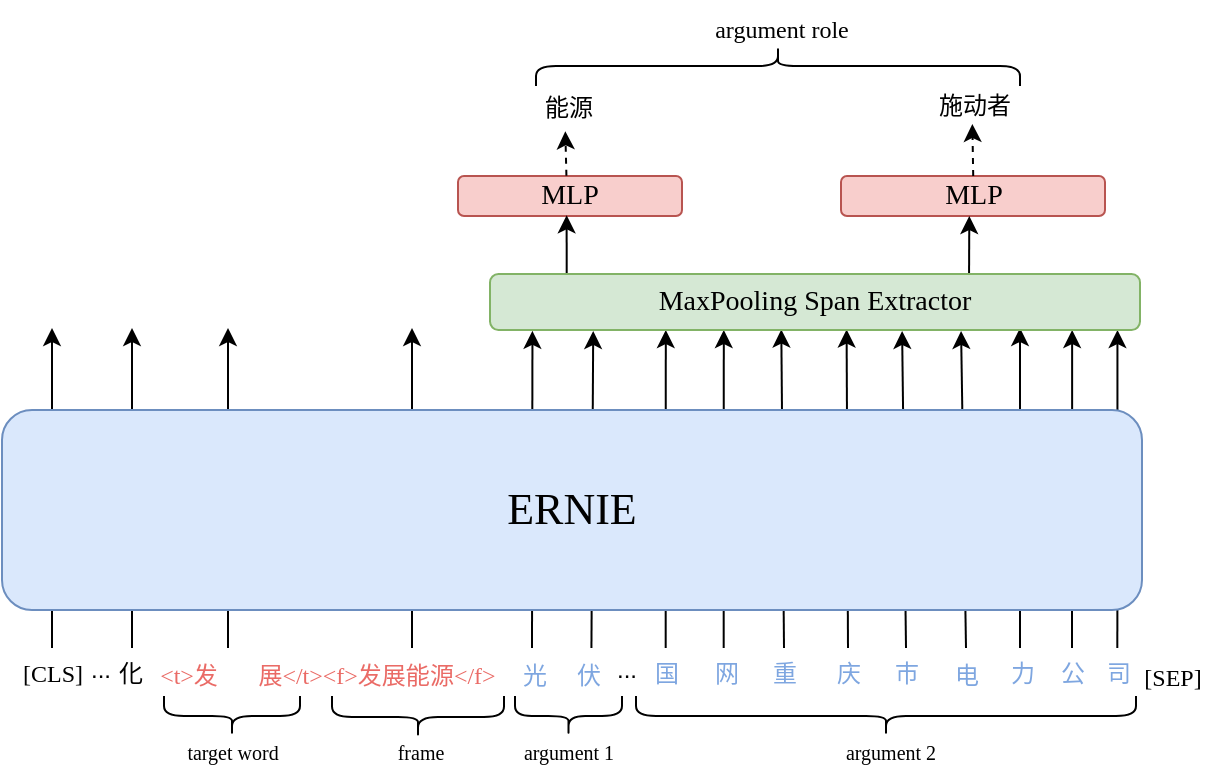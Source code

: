 <mxfile version="22.1.7" type="github">
  <diagram name="第 1 页" id="cDEk6XNcKek-WAjLcnGO">
    <mxGraphModel dx="1116" dy="505" grid="0" gridSize="10" guides="1" tooltips="1" connect="1" arrows="1" fold="1" page="1" pageScale="1" pageWidth="827" pageHeight="1169" math="0" shadow="0">
      <root>
        <mxCell id="0" />
        <mxCell id="1" parent="0" />
        <mxCell id="wikc9cr1I75WuTmCPpgR-2" value="" style="endArrow=classic;html=1;rounded=0;entryX=0.519;entryY=0.993;entryDx=0;entryDy=0;entryPerimeter=0;" parent="1" edge="1">
          <mxGeometry width="50" height="50" relative="1" as="geometry">
            <mxPoint x="586" y="636" as="sourcePoint" />
            <mxPoint x="584.649" y="476.783" as="targetPoint" />
          </mxGeometry>
        </mxCell>
        <mxCell id="wikc9cr1I75WuTmCPpgR-3" value="" style="endArrow=classic;html=1;rounded=0;entryX=0.376;entryY=1;entryDx=0;entryDy=0;entryPerimeter=0;" parent="1" edge="1">
          <mxGeometry width="50" height="50" relative="1" as="geometry">
            <mxPoint x="526.83" y="636" as="sourcePoint" />
            <mxPoint x="526.896" y="477" as="targetPoint" />
          </mxGeometry>
        </mxCell>
        <mxCell id="wikc9cr1I75WuTmCPpgR-4" value="" style="endArrow=classic;html=1;rounded=0;entryX=0.082;entryY=1.014;entryDx=0;entryDy=0;entryPerimeter=0;" parent="1" edge="1">
          <mxGeometry width="50" height="50" relative="1" as="geometry">
            <mxPoint x="460" y="636" as="sourcePoint" />
            <mxPoint x="460.222" y="477.434" as="targetPoint" />
          </mxGeometry>
        </mxCell>
        <mxCell id="wikc9cr1I75WuTmCPpgR-5" value="" style="endArrow=classic;html=1;rounded=0;entryX=0.231;entryY=1.016;entryDx=0;entryDy=0;entryPerimeter=0;" parent="1" edge="1">
          <mxGeometry width="50" height="50" relative="1" as="geometry">
            <mxPoint x="489.72" y="636" as="sourcePoint" />
            <mxPoint x="490.601" y="477.496" as="targetPoint" />
          </mxGeometry>
        </mxCell>
        <mxCell id="wikc9cr1I75WuTmCPpgR-6" value="" style="endArrow=classic;html=1;rounded=0;entryX=0.669;entryY=0.993;entryDx=0;entryDy=0;entryPerimeter=0;" parent="1" edge="1">
          <mxGeometry width="50" height="50" relative="1" as="geometry">
            <mxPoint x="618" y="636" as="sourcePoint" />
            <mxPoint x="617.299" y="476.783" as="targetPoint" />
          </mxGeometry>
        </mxCell>
        <mxCell id="wikc9cr1I75WuTmCPpgR-7" value="&lt;font face=&quot;Georgia&quot;&gt;[CLS]&lt;/font&gt;" style="text;html=1;align=center;verticalAlign=middle;resizable=0;points=[];autosize=1;strokeColor=none;fillColor=none;" parent="1" vertex="1">
          <mxGeometry x="195" y="634" width="50" height="30" as="geometry" />
        </mxCell>
        <mxCell id="wikc9cr1I75WuTmCPpgR-8" value="&lt;font color=&quot;#ea6b66&quot; face=&quot;宋体-简&quot;&gt;&lt;font style=&quot;vertical-align: inherit;&quot;&gt;&lt;font style=&quot;vertical-align: inherit;&quot;&gt;&amp;lt;t&amp;gt;发&lt;/font&gt;&lt;/font&gt;&lt;/font&gt;" style="text;html=1;align=center;verticalAlign=middle;resizable=0;points=[];autosize=1;strokeColor=none;fillColor=none;" parent="1" vertex="1">
          <mxGeometry x="262" y="636" width="52" height="27" as="geometry" />
        </mxCell>
        <mxCell id="wikc9cr1I75WuTmCPpgR-9" value="&lt;font color=&quot;#ea6b66&quot; face=&quot;宋体-简&quot;&gt;&lt;font style=&quot;vertical-align: inherit;&quot;&gt;&lt;font style=&quot;vertical-align: inherit;&quot;&gt;&lt;font style=&quot;vertical-align: inherit;&quot;&gt;&lt;font style=&quot;vertical-align: inherit;&quot;&gt;展&amp;lt;/t&amp;gt;&amp;lt;f&amp;gt;发展能&lt;/font&gt;&lt;/font&gt;&lt;/font&gt;&lt;/font&gt;&lt;/font&gt;&lt;font face=&quot;楷体-简&quot; color=&quot;#ea6b66&quot;&gt;&lt;font style=&quot;vertical-align: inherit;&quot;&gt;&lt;font style=&quot;vertical-align: inherit;&quot;&gt;&lt;font style=&quot;vertical-align: inherit;&quot;&gt;&lt;font style=&quot;vertical-align: inherit;&quot;&gt;源&lt;/font&gt;&lt;/font&gt;&lt;/font&gt;&lt;/font&gt;&lt;/font&gt;&lt;font color=&quot;#ea6b66&quot; face=&quot;宋体-简&quot;&gt;&lt;font style=&quot;vertical-align: inherit;&quot;&gt;&lt;font style=&quot;vertical-align: inherit;&quot;&gt;&lt;font style=&quot;vertical-align: inherit;&quot;&gt;&lt;font style=&quot;vertical-align: inherit;&quot;&gt;&amp;lt;/f&amp;gt;&lt;/font&gt;&lt;/font&gt;&lt;/font&gt;&lt;/font&gt;&lt;/font&gt;" style="text;html=1;align=center;verticalAlign=middle;resizable=0;points=[];autosize=1;strokeColor=none;fillColor=none;" parent="1" vertex="1">
          <mxGeometry x="305" y="636" width="154" height="27" as="geometry" />
        </mxCell>
        <mxCell id="wikc9cr1I75WuTmCPpgR-10" value="..." style="text;html=1;align=center;verticalAlign=middle;resizable=0;points=[];autosize=1;strokeColor=none;fillColor=none;" parent="1" vertex="1">
          <mxGeometry x="230" y="634" width="28" height="26" as="geometry" />
        </mxCell>
        <mxCell id="wikc9cr1I75WuTmCPpgR-11" value="&lt;font color=&quot;#7ea6e0&quot;&gt;&lt;font style=&quot;vertical-align: inherit;&quot;&gt;&lt;font style=&quot;vertical-align: inherit;&quot;&gt;光&lt;/font&gt;&lt;/font&gt;&lt;/font&gt;" style="text;html=1;align=center;verticalAlign=middle;resizable=0;points=[];autosize=1;strokeColor=none;fillColor=none;fontFamily=宋体-简;" parent="1" vertex="1">
          <mxGeometry x="446" y="637" width="30" height="26" as="geometry" />
        </mxCell>
        <mxCell id="wikc9cr1I75WuTmCPpgR-12" value="&lt;font color=&quot;#7ea6e0&quot;&gt;&lt;font style=&quot;vertical-align: inherit;&quot;&gt;&lt;font style=&quot;vertical-align: inherit;&quot;&gt;&lt;font style=&quot;vertical-align: inherit;&quot;&gt;&lt;font style=&quot;vertical-align: inherit;&quot;&gt;伏&lt;/font&gt;&lt;/font&gt;&lt;/font&gt;&lt;/font&gt;&lt;/font&gt;" style="text;html=1;align=center;verticalAlign=middle;resizable=0;points=[];autosize=1;strokeColor=none;fillColor=none;fontFamily=宋体-简;" parent="1" vertex="1">
          <mxGeometry x="473" y="637" width="30" height="26" as="geometry" />
        </mxCell>
        <mxCell id="wikc9cr1I75WuTmCPpgR-14" value="" style="endArrow=classic;html=1;rounded=0;" parent="1" edge="1">
          <mxGeometry width="50" height="50" relative="1" as="geometry">
            <mxPoint x="400" y="636" as="sourcePoint" />
            <mxPoint x="400" y="476" as="targetPoint" />
          </mxGeometry>
        </mxCell>
        <mxCell id="wikc9cr1I75WuTmCPpgR-17" value="&lt;font style=&quot;vertical-align: inherit;&quot;&gt;&lt;font style=&quot;vertical-align: inherit;&quot;&gt;化&lt;/font&gt;&lt;/font&gt;" style="text;html=1;align=center;verticalAlign=middle;resizable=0;points=[];autosize=1;strokeColor=none;fillColor=none;fontFamily=宋体-简;" parent="1" vertex="1">
          <mxGeometry x="244" y="636" width="30" height="26" as="geometry" />
        </mxCell>
        <mxCell id="wikc9cr1I75WuTmCPpgR-18" value="" style="endArrow=classic;html=1;rounded=0;entryX=0.812;entryY=1.016;entryDx=0;entryDy=0;entryPerimeter=0;" parent="1" edge="1">
          <mxGeometry width="50" height="50" relative="1" as="geometry">
            <mxPoint x="647" y="636" as="sourcePoint" />
            <mxPoint x="645.052" y="477.496" as="targetPoint" />
          </mxGeometry>
        </mxCell>
        <mxCell id="wikc9cr1I75WuTmCPpgR-19" value="" style="endArrow=classic;html=1;rounded=0;" parent="1" edge="1">
          <mxGeometry width="50" height="50" relative="1" as="geometry">
            <mxPoint x="308" y="636" as="sourcePoint" />
            <mxPoint x="308" y="476" as="targetPoint" />
          </mxGeometry>
        </mxCell>
        <mxCell id="wikc9cr1I75WuTmCPpgR-20" value="&lt;font face=&quot;Georgia&quot;&gt;[SEP]&lt;/font&gt;" style="text;html=1;align=center;verticalAlign=middle;resizable=0;points=[];autosize=1;strokeColor=none;fillColor=none;" parent="1" vertex="1">
          <mxGeometry x="755" y="636" width="50" height="30" as="geometry" />
        </mxCell>
        <mxCell id="wikc9cr1I75WuTmCPpgR-21" value="..." style="text;html=1;align=center;verticalAlign=middle;resizable=0;points=[];autosize=1;strokeColor=none;fillColor=none;" parent="1" vertex="1">
          <mxGeometry x="492.5" y="634" width="28" height="26" as="geometry" />
        </mxCell>
        <mxCell id="wikc9cr1I75WuTmCPpgR-22" value="" style="endArrow=classic;html=1;rounded=0;" parent="1" edge="1">
          <mxGeometry width="50" height="50" relative="1" as="geometry">
            <mxPoint x="260" y="636" as="sourcePoint" />
            <mxPoint x="260" y="476" as="targetPoint" />
          </mxGeometry>
        </mxCell>
        <mxCell id="wikc9cr1I75WuTmCPpgR-23" value="" style="endArrow=classic;html=1;rounded=0;" parent="1" edge="1">
          <mxGeometry width="50" height="50" relative="1" as="geometry">
            <mxPoint x="220" y="636" as="sourcePoint" />
            <mxPoint x="220" y="476" as="targetPoint" />
          </mxGeometry>
        </mxCell>
        <mxCell id="wikc9cr1I75WuTmCPpgR-25" value="" style="shape=curlyBracket;whiteSpace=wrap;html=1;rounded=1;flipH=1;labelPosition=right;verticalLabelPosition=middle;align=left;verticalAlign=middle;direction=north;" parent="1" vertex="1">
          <mxGeometry x="451.5" y="660" width="53.5" height="20" as="geometry" />
        </mxCell>
        <mxCell id="wikc9cr1I75WuTmCPpgR-26" value="&lt;font style=&quot;font-size: 10px;&quot; face=&quot;Georgia&quot;&gt;argument 1&lt;/font&gt;" style="text;html=1;align=center;verticalAlign=middle;resizable=0;points=[];autosize=1;strokeColor=none;fillColor=none;" parent="1" vertex="1">
          <mxGeometry x="444.25" y="675" width="68" height="26" as="geometry" />
        </mxCell>
        <mxCell id="wikc9cr1I75WuTmCPpgR-27" value="" style="shape=curlyBracket;whiteSpace=wrap;html=1;rounded=1;flipH=1;labelPosition=right;verticalLabelPosition=middle;align=left;verticalAlign=middle;direction=north;" parent="1" vertex="1">
          <mxGeometry x="276" y="660" width="68" height="20" as="geometry" />
        </mxCell>
        <mxCell id="wikc9cr1I75WuTmCPpgR-28" value="&lt;font style=&quot;font-size: 10px;&quot; face=&quot;Georgia&quot;&gt;target word&lt;/font&gt;" style="text;html=1;align=center;verticalAlign=middle;resizable=0;points=[];autosize=1;strokeColor=none;fillColor=none;" parent="1" vertex="1">
          <mxGeometry x="275.5" y="675" width="69" height="26" as="geometry" />
        </mxCell>
        <mxCell id="wikc9cr1I75WuTmCPpgR-46" value="&lt;font style=&quot;font-size: 14px;&quot; face=&quot;Georgia&quot;&gt;MLP&lt;/font&gt;" style="rounded=1;whiteSpace=wrap;html=1;fillColor=#f8cecc;strokeColor=#b85450;" parent="1" vertex="1">
          <mxGeometry x="423" y="400" width="112" height="20" as="geometry" />
        </mxCell>
        <mxCell id="wikc9cr1I75WuTmCPpgR-47" value="" style="endArrow=classic;html=1;rounded=0;entryX=0.954;entryY=1.016;entryDx=0;entryDy=0;entryPerimeter=0;" parent="1" edge="1">
          <mxGeometry width="50" height="50" relative="1" as="geometry">
            <mxPoint x="677" y="636" as="sourcePoint" />
            <mxPoint x="674.534" y="477.496" as="targetPoint" />
          </mxGeometry>
        </mxCell>
        <mxCell id="wikc9cr1I75WuTmCPpgR-48" value="" style="endArrow=classic;html=1;rounded=0;" parent="1" edge="1">
          <mxGeometry width="50" height="50" relative="1" as="geometry">
            <mxPoint x="704" y="636" as="sourcePoint" />
            <mxPoint x="704" y="476" as="targetPoint" />
          </mxGeometry>
        </mxCell>
        <mxCell id="wikc9cr1I75WuTmCPpgR-49" value="&lt;font color=&quot;#7ea6e0&quot;&gt;&lt;font style=&quot;vertical-align: inherit;&quot;&gt;&lt;font style=&quot;vertical-align: inherit;&quot;&gt;国&lt;/font&gt;&lt;/font&gt;&lt;/font&gt;" style="text;html=1;align=center;verticalAlign=middle;resizable=0;points=[];autosize=1;strokeColor=none;fillColor=none;fontFamily=宋体-简;" parent="1" vertex="1">
          <mxGeometry x="512" y="636" width="30" height="26" as="geometry" />
        </mxCell>
        <mxCell id="wikc9cr1I75WuTmCPpgR-50" value="&lt;font color=&quot;#7ea6e0&quot;&gt;&lt;font style=&quot;vertical-align: inherit;&quot;&gt;&lt;font style=&quot;vertical-align: inherit;&quot;&gt;网&lt;/font&gt;&lt;/font&gt;&lt;/font&gt;" style="text;html=1;align=center;verticalAlign=middle;resizable=0;points=[];autosize=1;strokeColor=none;fillColor=none;fontFamily=宋体-简;" parent="1" vertex="1">
          <mxGeometry x="542" y="636" width="30" height="26" as="geometry" />
        </mxCell>
        <mxCell id="wikc9cr1I75WuTmCPpgR-51" value="&lt;font color=&quot;#7ea6e0&quot;&gt;&lt;font style=&quot;vertical-align: inherit;&quot;&gt;&lt;font style=&quot;vertical-align: inherit;&quot;&gt;重&lt;/font&gt;&lt;/font&gt;&lt;/font&gt;" style="text;html=1;align=center;verticalAlign=middle;resizable=0;points=[];autosize=1;strokeColor=none;fillColor=none;fontFamily=宋体-简;" parent="1" vertex="1">
          <mxGeometry x="571" y="636" width="30" height="26" as="geometry" />
        </mxCell>
        <mxCell id="wikc9cr1I75WuTmCPpgR-52" value="&lt;font color=&quot;#7ea6e0&quot;&gt;&lt;font style=&quot;vertical-align: inherit;&quot;&gt;&lt;font style=&quot;vertical-align: inherit;&quot;&gt;庆&lt;/font&gt;&lt;/font&gt;&lt;/font&gt;" style="text;html=1;align=center;verticalAlign=middle;resizable=0;points=[];autosize=1;strokeColor=none;fillColor=none;fontFamily=宋体-简;" parent="1" vertex="1">
          <mxGeometry x="603" y="636" width="30" height="26" as="geometry" />
        </mxCell>
        <mxCell id="wikc9cr1I75WuTmCPpgR-53" value="" style="shape=curlyBracket;whiteSpace=wrap;html=1;rounded=1;flipH=1;labelPosition=right;verticalLabelPosition=middle;align=left;verticalAlign=middle;direction=north;" parent="1" vertex="1">
          <mxGeometry x="512" y="660" width="250" height="20" as="geometry" />
        </mxCell>
        <mxCell id="wikc9cr1I75WuTmCPpgR-54" value="&lt;font style=&quot;font-size: 10px;&quot; face=&quot;Georgia&quot;&gt;argument 2&lt;/font&gt;" style="text;html=1;align=center;verticalAlign=middle;resizable=0;points=[];autosize=1;strokeColor=none;fillColor=none;" parent="1" vertex="1">
          <mxGeometry x="604" y="675" width="69" height="26" as="geometry" />
        </mxCell>
        <mxCell id="wikc9cr1I75WuTmCPpgR-55" value="" style="shape=curlyBracket;whiteSpace=wrap;html=1;rounded=1;flipH=1;labelPosition=right;verticalLabelPosition=middle;align=left;verticalAlign=middle;direction=north;" parent="1" vertex="1">
          <mxGeometry x="360" y="660" width="86" height="21" as="geometry" />
        </mxCell>
        <mxCell id="wikc9cr1I75WuTmCPpgR-56" value="&lt;font face=&quot;Georgia&quot;&gt;&lt;span style=&quot;font-size: 10px;&quot;&gt;frame&lt;/span&gt;&lt;/font&gt;" style="text;html=1;align=center;verticalAlign=middle;resizable=0;points=[];autosize=1;strokeColor=none;fillColor=none;" parent="1" vertex="1">
          <mxGeometry x="381.5" y="675" width="44" height="26" as="geometry" />
        </mxCell>
        <mxCell id="wikc9cr1I75WuTmCPpgR-61" value="&lt;font style=&quot;font-size: 14px;&quot; face=&quot;Georgia&quot;&gt;MLP&lt;/font&gt;" style="rounded=1;whiteSpace=wrap;html=1;fillColor=#f8cecc;strokeColor=#b85450;" parent="1" vertex="1">
          <mxGeometry x="614.5" y="400" width="132" height="20" as="geometry" />
        </mxCell>
        <mxCell id="wikc9cr1I75WuTmCPpgR-62" value="" style="endArrow=classic;html=1;rounded=0;entryX=0.485;entryY=0.983;entryDx=0;entryDy=0;entryPerimeter=0;exitX=0.118;exitY=0.119;exitDx=0;exitDy=0;exitPerimeter=0;" parent="1" source="wikc9cr1I75WuTmCPpgR-39" target="wikc9cr1I75WuTmCPpgR-46" edge="1">
          <mxGeometry width="50" height="50" relative="1" as="geometry">
            <mxPoint x="479" y="447" as="sourcePoint" />
            <mxPoint x="456" y="296" as="targetPoint" />
          </mxGeometry>
        </mxCell>
        <mxCell id="wikc9cr1I75WuTmCPpgR-64" value="" style="endArrow=classic;html=1;rounded=0;exitX=0.737;exitY=0.071;exitDx=0;exitDy=0;entryX=0.486;entryY=1;entryDx=0;entryDy=0;entryPerimeter=0;exitPerimeter=0;" parent="1" source="wikc9cr1I75WuTmCPpgR-39" target="wikc9cr1I75WuTmCPpgR-61" edge="1">
          <mxGeometry width="50" height="50" relative="1" as="geometry">
            <mxPoint x="639" y="442" as="sourcePoint" />
            <mxPoint x="639" y="421" as="targetPoint" />
          </mxGeometry>
        </mxCell>
        <mxCell id="wikc9cr1I75WuTmCPpgR-67" value="&lt;font face=&quot;楷体-简&quot;&gt;&lt;font style=&quot;vertical-align: inherit;&quot;&gt;&lt;font style=&quot;vertical-align: inherit;&quot;&gt;能源&lt;/font&gt;&lt;/font&gt;&lt;/font&gt;" style="text;html=1;align=center;verticalAlign=middle;resizable=0;points=[];autosize=1;strokeColor=none;fillColor=none;" parent="1" vertex="1">
          <mxGeometry x="457" y="352" width="42" height="27" as="geometry" />
        </mxCell>
        <mxCell id="wikc9cr1I75WuTmCPpgR-68" value="&lt;font face=&quot;楷体-简&quot;&gt;施动者&lt;/font&gt;" style="text;html=1;align=center;verticalAlign=middle;resizable=0;points=[];autosize=1;strokeColor=none;fillColor=none;" parent="1" vertex="1">
          <mxGeometry x="650.5" y="350" width="60" height="30" as="geometry" />
        </mxCell>
        <mxCell id="wikc9cr1I75WuTmCPpgR-69" value="" style="endArrow=classic;html=1;rounded=0;exitX=0.484;exitY=-0.008;exitDx=0;exitDy=0;exitPerimeter=0;dashed=1;entryX=0.468;entryY=0.951;entryDx=0;entryDy=0;entryPerimeter=0;" parent="1" source="wikc9cr1I75WuTmCPpgR-46" edge="1" target="wikc9cr1I75WuTmCPpgR-67">
          <mxGeometry width="50" height="50" relative="1" as="geometry">
            <mxPoint x="500.75" y="400" as="sourcePoint" />
            <mxPoint x="475" y="376" as="targetPoint" />
          </mxGeometry>
        </mxCell>
        <mxCell id="wikc9cr1I75WuTmCPpgR-70" value="" style="endArrow=classic;html=1;rounded=0;exitX=0.738;exitY=-0.014;exitDx=0;exitDy=0;exitPerimeter=0;dashed=1;" parent="1" edge="1">
          <mxGeometry width="50" height="50" relative="1" as="geometry">
            <mxPoint x="680.61" y="400" as="sourcePoint" />
            <mxPoint x="680.17" y="374" as="targetPoint" />
          </mxGeometry>
        </mxCell>
        <mxCell id="wikc9cr1I75WuTmCPpgR-72" value="&lt;font face=&quot;Georgia&quot;&gt;argument role&lt;/font&gt;" style="text;html=1;strokeColor=none;fillColor=none;align=center;verticalAlign=middle;whiteSpace=wrap;rounded=0;" parent="1" vertex="1">
          <mxGeometry x="539" y="312" width="92" height="30" as="geometry" />
        </mxCell>
        <mxCell id="wikc9cr1I75WuTmCPpgR-73" value="" style="shape=curlyBracket;whiteSpace=wrap;html=1;rounded=1;flipH=1;labelPosition=right;verticalLabelPosition=middle;align=left;verticalAlign=middle;direction=south;" parent="1" vertex="1">
          <mxGeometry x="462" y="335" width="242" height="20" as="geometry" />
        </mxCell>
        <mxCell id="fCZt3Lphy2ytk_YCttzU-1" value="&lt;font color=&quot;#7ea6e0&quot;&gt;&lt;font style=&quot;vertical-align: inherit;&quot;&gt;&lt;font style=&quot;vertical-align: inherit;&quot;&gt;市&lt;/font&gt;&lt;/font&gt;&lt;/font&gt;" style="text;html=1;align=center;verticalAlign=middle;resizable=0;points=[];autosize=1;strokeColor=none;fillColor=none;fontFamily=宋体-简;" vertex="1" parent="1">
          <mxGeometry x="632" y="635.5" width="30" height="26" as="geometry" />
        </mxCell>
        <mxCell id="fCZt3Lphy2ytk_YCttzU-4" value="&lt;font color=&quot;#7ea6e0&quot;&gt;&lt;font style=&quot;vertical-align: inherit;&quot;&gt;&lt;font style=&quot;vertical-align: inherit;&quot;&gt;&lt;font style=&quot;vertical-align: inherit;&quot;&gt;&lt;font style=&quot;vertical-align: inherit;&quot;&gt;电&lt;/font&gt;&lt;/font&gt;&lt;/font&gt;&lt;/font&gt;&lt;/font&gt;" style="text;html=1;align=center;verticalAlign=middle;resizable=0;points=[];autosize=1;strokeColor=none;fillColor=none;fontFamily=宋体-简;" vertex="1" parent="1">
          <mxGeometry x="662" y="636.5" width="30" height="26" as="geometry" />
        </mxCell>
        <mxCell id="fCZt3Lphy2ytk_YCttzU-5" value="&lt;font color=&quot;#7ea6e0&quot;&gt;&lt;font style=&quot;vertical-align: inherit;&quot;&gt;&lt;font style=&quot;vertical-align: inherit;&quot;&gt;&lt;font style=&quot;vertical-align: inherit;&quot;&gt;&lt;font style=&quot;vertical-align: inherit;&quot;&gt;力&lt;/font&gt;&lt;/font&gt;&lt;/font&gt;&lt;/font&gt;&lt;/font&gt;" style="text;html=1;align=center;verticalAlign=middle;resizable=0;points=[];autosize=1;strokeColor=none;fillColor=none;fontFamily=宋体-简;" vertex="1" parent="1">
          <mxGeometry x="690" y="636" width="30" height="26" as="geometry" />
        </mxCell>
        <mxCell id="fCZt3Lphy2ytk_YCttzU-7" value="&lt;font color=&quot;#7ea6e0&quot;&gt;&lt;font style=&quot;vertical-align: inherit;&quot;&gt;&lt;font style=&quot;vertical-align: inherit;&quot;&gt;公&lt;/font&gt;&lt;/font&gt;&lt;/font&gt;" style="text;html=1;align=center;verticalAlign=middle;resizable=0;points=[];autosize=1;strokeColor=none;fillColor=none;fontFamily=宋体-简;" vertex="1" parent="1">
          <mxGeometry x="715" y="636" width="30" height="26" as="geometry" />
        </mxCell>
        <mxCell id="fCZt3Lphy2ytk_YCttzU-8" value="&lt;font color=&quot;#7ea6e0&quot;&gt;&lt;font style=&quot;vertical-align: inherit;&quot;&gt;&lt;font style=&quot;vertical-align: inherit;&quot;&gt;&lt;font style=&quot;vertical-align: inherit;&quot;&gt;&lt;font style=&quot;vertical-align: inherit;&quot;&gt;司&lt;/font&gt;&lt;/font&gt;&lt;/font&gt;&lt;/font&gt;&lt;/font&gt;" style="text;html=1;align=center;verticalAlign=middle;resizable=0;points=[];autosize=1;strokeColor=none;fillColor=none;fontFamily=宋体-简;" vertex="1" parent="1">
          <mxGeometry x="738" y="636" width="30" height="26" as="geometry" />
        </mxCell>
        <mxCell id="fCZt3Lphy2ytk_YCttzU-9" value="" style="endArrow=classic;html=1;rounded=0;entryX=0.376;entryY=1;entryDx=0;entryDy=0;entryPerimeter=0;" edge="1" parent="1">
          <mxGeometry width="50" height="50" relative="1" as="geometry">
            <mxPoint x="555.83" y="636" as="sourcePoint" />
            <mxPoint x="555.896" y="477" as="targetPoint" />
          </mxGeometry>
        </mxCell>
        <mxCell id="fCZt3Lphy2ytk_YCttzU-10" value="" style="endArrow=classic;html=1;rounded=0;entryX=0.376;entryY=1;entryDx=0;entryDy=0;entryPerimeter=0;" edge="1" parent="1">
          <mxGeometry width="50" height="50" relative="1" as="geometry">
            <mxPoint x="730.0" y="636" as="sourcePoint" />
            <mxPoint x="730.066" y="477" as="targetPoint" />
          </mxGeometry>
        </mxCell>
        <mxCell id="fCZt3Lphy2ytk_YCttzU-11" value="" style="endArrow=classic;html=1;rounded=0;entryX=0.376;entryY=1;entryDx=0;entryDy=0;entryPerimeter=0;" edge="1" parent="1">
          <mxGeometry width="50" height="50" relative="1" as="geometry">
            <mxPoint x="752.67" y="636" as="sourcePoint" />
            <mxPoint x="752.736" y="477" as="targetPoint" />
          </mxGeometry>
        </mxCell>
        <mxCell id="wikc9cr1I75WuTmCPpgR-24" value="&lt;font style=&quot;font-size: 22px;&quot; face=&quot;Georgia&quot;&gt;ERNIE&lt;/font&gt;" style="rounded=1;whiteSpace=wrap;html=1;fillColor=#dae8fc;strokeColor=#6c8ebf;" parent="1" vertex="1">
          <mxGeometry x="195" y="517" width="570" height="100" as="geometry" />
        </mxCell>
        <mxCell id="wikc9cr1I75WuTmCPpgR-39" value="&lt;font style=&quot;font-size: 14px;&quot; face=&quot;Georgia&quot;&gt;MaxPooling Span Extractor&lt;/font&gt;" style="rounded=1;whiteSpace=wrap;html=1;fillColor=#d5e8d4;strokeColor=#82b366;" parent="1" vertex="1">
          <mxGeometry x="439" y="449" width="325" height="28" as="geometry" />
        </mxCell>
      </root>
    </mxGraphModel>
  </diagram>
</mxfile>
